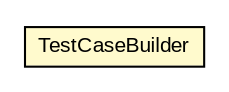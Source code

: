 #!/usr/local/bin/dot
#
# Class diagram 
# Generated by UMLGraph version R5_6-24-gf6e263 (http://www.umlgraph.org/)
#

digraph G {
	edge [fontname="arial",fontsize=10,labelfontname="arial",labelfontsize=10];
	node [fontname="arial",fontsize=10,shape=plaintext];
	nodesep=0.25;
	ranksep=0.5;
	// com.id.droneapi.helper.TestCaseBuilder
	c64 [label=<<table title="com.id.droneapi.helper.TestCaseBuilder" border="0" cellborder="1" cellspacing="0" cellpadding="2" port="p" bgcolor="lemonChiffon" href="./TestCaseBuilder.html">
		<tr><td><table border="0" cellspacing="0" cellpadding="1">
<tr><td align="center" balign="center"> TestCaseBuilder </td></tr>
		</table></td></tr>
		</table>>, URL="./TestCaseBuilder.html", fontname="arial", fontcolor="black", fontsize=10.0];
}

